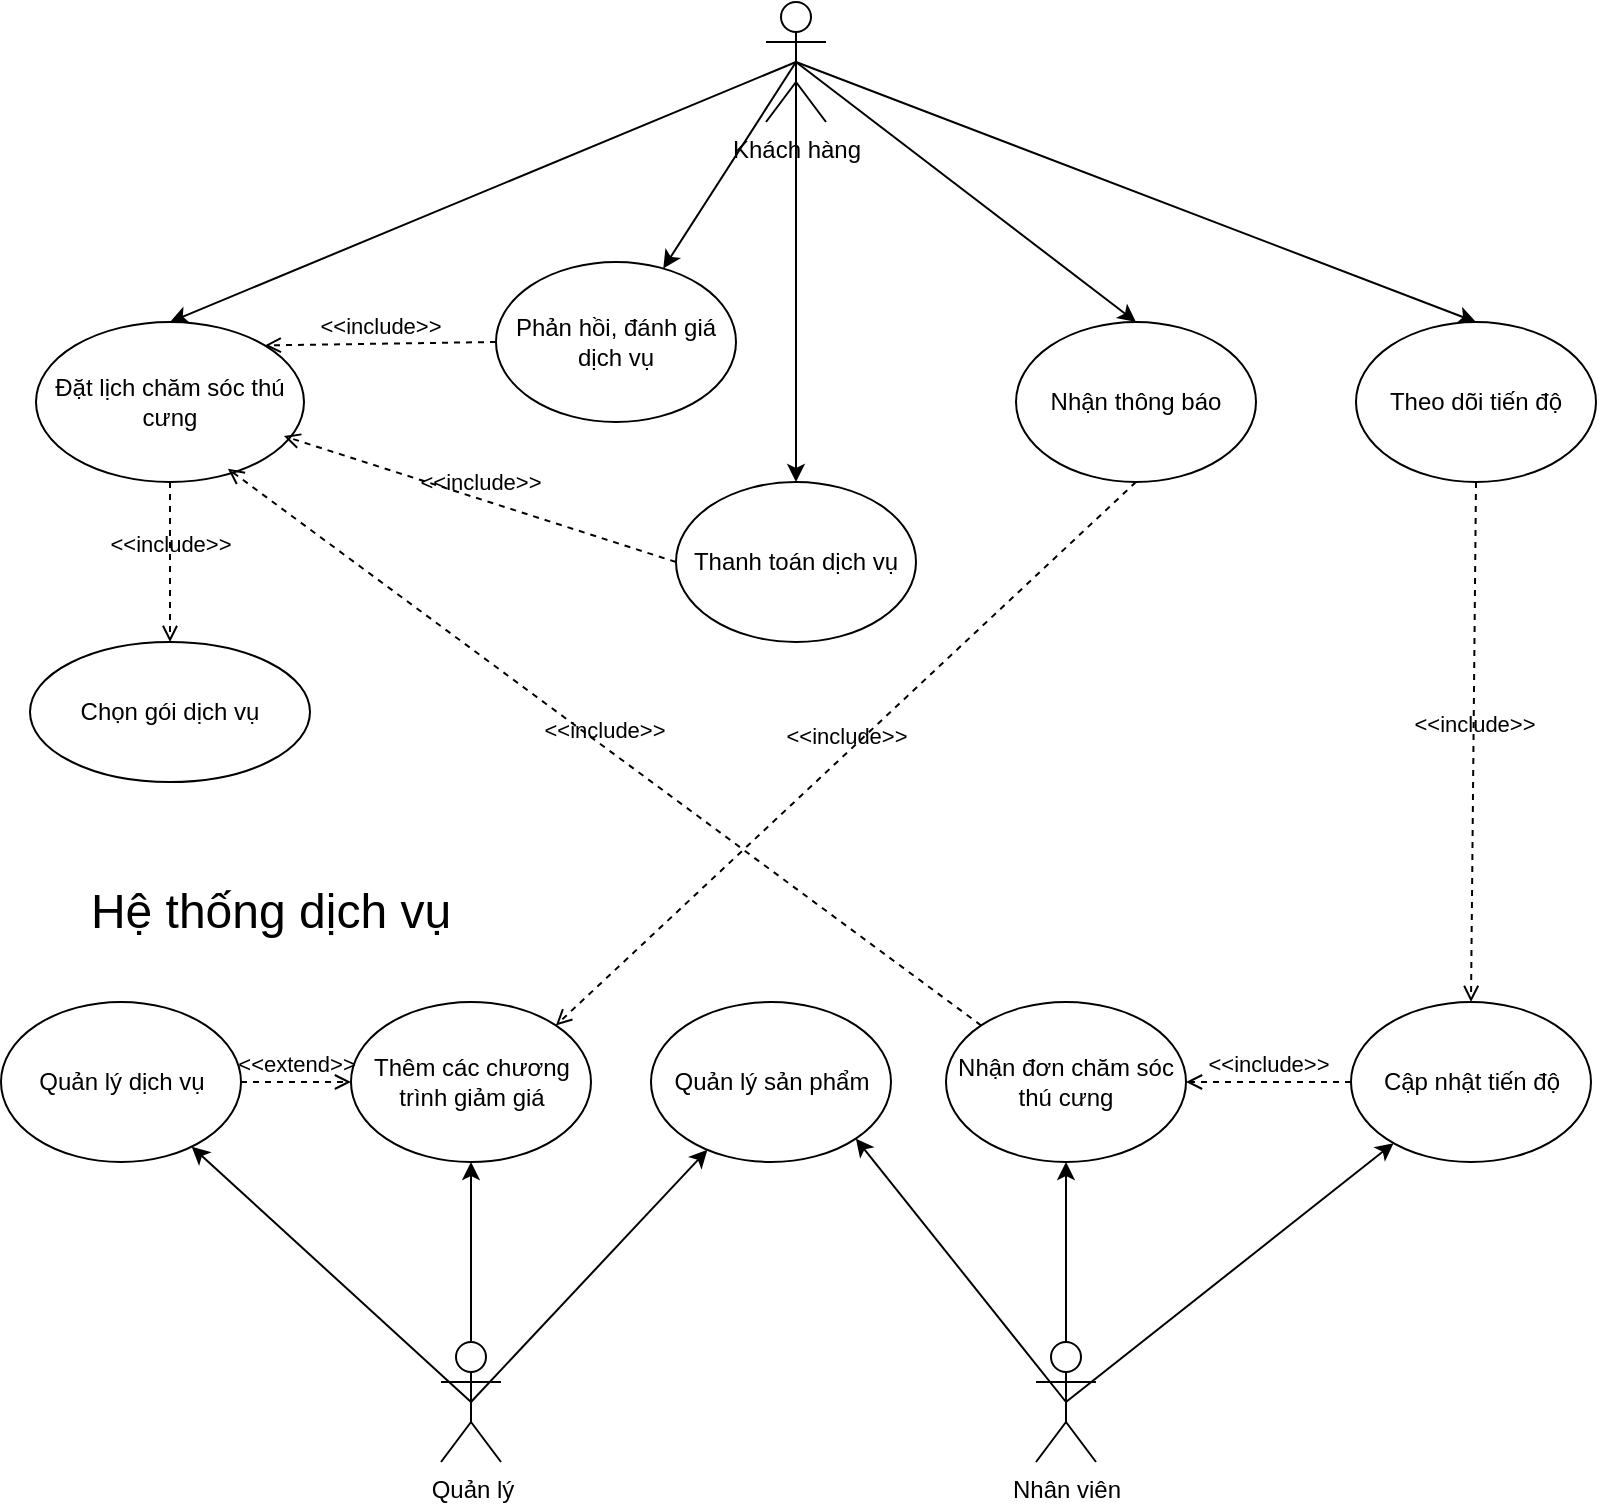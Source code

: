 <mxfile version="24.7.16">
  <diagram name="Page-1" id="yoEah5VIRIMWS_EXMsRy">
    <mxGraphModel dx="884" dy="767" grid="1" gridSize="10" guides="1" tooltips="1" connect="1" arrows="1" fold="1" page="1" pageScale="1" pageWidth="827" pageHeight="1169" math="0" shadow="0">
      <root>
        <mxCell id="0" />
        <mxCell id="1" parent="0" />
        <mxCell id="LVbmIjUPnZdBbODbFYWp-1" value="" style="rounded=0;orthogonalLoop=1;jettySize=auto;html=1;entryX=0.5;entryY=0;entryDx=0;entryDy=0;exitX=0.5;exitY=0.5;exitDx=0;exitDy=0;exitPerimeter=0;" parent="1" source="LVbmIjUPnZdBbODbFYWp-9" target="LVbmIjUPnZdBbODbFYWp-27" edge="1">
          <mxGeometry relative="1" as="geometry" />
        </mxCell>
        <mxCell id="LVbmIjUPnZdBbODbFYWp-4" style="rounded=0;orthogonalLoop=1;jettySize=auto;html=1;exitX=0.5;exitY=0.5;exitDx=0;exitDy=0;exitPerimeter=0;entryX=0.5;entryY=0;entryDx=0;entryDy=0;" parent="1" source="LVbmIjUPnZdBbODbFYWp-9" target="LVbmIjUPnZdBbODbFYWp-23" edge="1">
          <mxGeometry relative="1" as="geometry" />
        </mxCell>
        <mxCell id="LVbmIjUPnZdBbODbFYWp-5" style="rounded=0;orthogonalLoop=1;jettySize=auto;html=1;exitX=0.5;exitY=0.5;exitDx=0;exitDy=0;exitPerimeter=0;" parent="1" source="LVbmIjUPnZdBbODbFYWp-9" target="LVbmIjUPnZdBbODbFYWp-36" edge="1">
          <mxGeometry relative="1" as="geometry" />
        </mxCell>
        <mxCell id="LVbmIjUPnZdBbODbFYWp-6" style="rounded=0;orthogonalLoop=1;jettySize=auto;html=1;exitX=0.5;exitY=0.5;exitDx=0;exitDy=0;exitPerimeter=0;entryX=0.5;entryY=0;entryDx=0;entryDy=0;" parent="1" source="LVbmIjUPnZdBbODbFYWp-9" target="LVbmIjUPnZdBbODbFYWp-26" edge="1">
          <mxGeometry relative="1" as="geometry" />
        </mxCell>
        <mxCell id="76q4SWG8HF15g23f8wyd-3" style="rounded=0;orthogonalLoop=1;jettySize=auto;html=1;exitX=0.5;exitY=0.5;exitDx=0;exitDy=0;exitPerimeter=0;" edge="1" parent="1" source="LVbmIjUPnZdBbODbFYWp-9" target="76q4SWG8HF15g23f8wyd-4">
          <mxGeometry relative="1" as="geometry">
            <mxPoint x="470" y="320" as="targetPoint" />
          </mxGeometry>
        </mxCell>
        <mxCell id="LVbmIjUPnZdBbODbFYWp-9" value="Khách hàng" style="shape=umlActor;verticalLabelPosition=bottom;verticalAlign=top;html=1;outlineConnect=0;" parent="1" vertex="1">
          <mxGeometry x="455" y="30" width="30" height="60" as="geometry" />
        </mxCell>
        <mxCell id="LVbmIjUPnZdBbODbFYWp-10" style="rounded=0;orthogonalLoop=1;jettySize=auto;html=1;exitX=0.5;exitY=0.5;exitDx=0;exitDy=0;exitPerimeter=0;entryX=1;entryY=1;entryDx=0;entryDy=0;" parent="1" source="LVbmIjUPnZdBbODbFYWp-15" target="LVbmIjUPnZdBbODbFYWp-39" edge="1">
          <mxGeometry relative="1" as="geometry" />
        </mxCell>
        <mxCell id="LVbmIjUPnZdBbODbFYWp-11" style="rounded=0;orthogonalLoop=1;jettySize=auto;html=1;exitX=0.5;exitY=0.5;exitDx=0;exitDy=0;exitPerimeter=0;" parent="1" source="LVbmIjUPnZdBbODbFYWp-15" target="LVbmIjUPnZdBbODbFYWp-40" edge="1">
          <mxGeometry relative="1" as="geometry">
            <mxPoint x="750" y="610" as="targetPoint" />
          </mxGeometry>
        </mxCell>
        <mxCell id="LVbmIjUPnZdBbODbFYWp-12" style="rounded=0;orthogonalLoop=1;jettySize=auto;html=1;exitX=0.5;exitY=0.5;exitDx=0;exitDy=0;exitPerimeter=0;" parent="1" source="LVbmIjUPnZdBbODbFYWp-15" target="LVbmIjUPnZdBbODbFYWp-42" edge="1">
          <mxGeometry relative="1" as="geometry">
            <mxPoint x="810" y="640" as="targetPoint" />
          </mxGeometry>
        </mxCell>
        <mxCell id="LVbmIjUPnZdBbODbFYWp-15" value="Nhân viên" style="shape=umlActor;verticalLabelPosition=bottom;verticalAlign=top;html=1;outlineConnect=0;" parent="1" vertex="1">
          <mxGeometry x="590" y="700" width="30" height="60" as="geometry" />
        </mxCell>
        <mxCell id="LVbmIjUPnZdBbODbFYWp-17" style="rounded=0;orthogonalLoop=1;jettySize=auto;html=1;exitX=0.5;exitY=0.5;exitDx=0;exitDy=0;exitPerimeter=0;" parent="1" source="LVbmIjUPnZdBbODbFYWp-22" target="LVbmIjUPnZdBbODbFYWp-38" edge="1">
          <mxGeometry relative="1" as="geometry">
            <mxPoint x="-2.274e-13" y="600" as="targetPoint" />
          </mxGeometry>
        </mxCell>
        <mxCell id="LVbmIjUPnZdBbODbFYWp-18" style="rounded=0;orthogonalLoop=1;jettySize=auto;html=1;exitX=0.5;exitY=0.5;exitDx=0;exitDy=0;exitPerimeter=0;" parent="1" source="LVbmIjUPnZdBbODbFYWp-22" target="LVbmIjUPnZdBbODbFYWp-39" edge="1">
          <mxGeometry relative="1" as="geometry">
            <mxPoint x="450" y="630" as="targetPoint" />
          </mxGeometry>
        </mxCell>
        <mxCell id="LVbmIjUPnZdBbODbFYWp-19" style="rounded=0;orthogonalLoop=1;jettySize=auto;html=1;exitX=0.5;exitY=0.5;exitDx=0;exitDy=0;exitPerimeter=0;" parent="1" source="LVbmIjUPnZdBbODbFYWp-22" target="LVbmIjUPnZdBbODbFYWp-44" edge="1">
          <mxGeometry relative="1" as="geometry">
            <mxPoint x="330.0" y="610" as="targetPoint" />
          </mxGeometry>
        </mxCell>
        <mxCell id="LVbmIjUPnZdBbODbFYWp-22" value="Quản lý" style="shape=umlActor;verticalLabelPosition=bottom;verticalAlign=top;html=1;outlineConnect=0;" parent="1" vertex="1">
          <mxGeometry x="292.5" y="700" width="30" height="60" as="geometry" />
        </mxCell>
        <mxCell id="LVbmIjUPnZdBbODbFYWp-23" value="Đặt lịch chăm sóc thú cưng" style="ellipse;whiteSpace=wrap;html=1;verticalAlign=middle;" parent="1" vertex="1">
          <mxGeometry x="90" y="190" width="134" height="80" as="geometry" />
        </mxCell>
        <mxCell id="LVbmIjUPnZdBbODbFYWp-24" value="Chọn gói dịch vụ" style="ellipse;whiteSpace=wrap;html=1;verticalAlign=middle;" parent="1" vertex="1">
          <mxGeometry x="87" y="350" width="140" height="70" as="geometry" />
        </mxCell>
        <mxCell id="LVbmIjUPnZdBbODbFYWp-25" value="&amp;lt;&amp;lt;include&amp;gt;&amp;gt;" style="html=1;verticalAlign=bottom;labelBackgroundColor=none;endArrow=open;endFill=0;dashed=1;rounded=0;exitX=0.5;exitY=1;exitDx=0;exitDy=0;entryX=0.5;entryY=0;entryDx=0;entryDy=0;" parent="1" source="LVbmIjUPnZdBbODbFYWp-23" target="LVbmIjUPnZdBbODbFYWp-24" edge="1">
          <mxGeometry width="160" relative="1" as="geometry">
            <mxPoint x="398" y="330" as="sourcePoint" />
            <mxPoint x="350" y="330.0" as="targetPoint" />
          </mxGeometry>
        </mxCell>
        <mxCell id="LVbmIjUPnZdBbODbFYWp-26" value="Theo dõi tiến độ" style="ellipse;whiteSpace=wrap;html=1;" parent="1" vertex="1">
          <mxGeometry x="750" y="190" width="120" height="80" as="geometry" />
        </mxCell>
        <mxCell id="LVbmIjUPnZdBbODbFYWp-27" value="Nhận thông báo" style="ellipse;whiteSpace=wrap;html=1;verticalAlign=middle;" parent="1" vertex="1">
          <mxGeometry x="580" y="190" width="120" height="80" as="geometry" />
        </mxCell>
        <mxCell id="LVbmIjUPnZdBbODbFYWp-35" value="&amp;lt;&amp;lt;include&amp;gt;&amp;gt;" style="html=1;verticalAlign=bottom;labelBackgroundColor=none;endArrow=open;endFill=0;dashed=1;rounded=0;exitX=0;exitY=0.5;exitDx=0;exitDy=0;entryX=1;entryY=0;entryDx=0;entryDy=0;" parent="1" source="LVbmIjUPnZdBbODbFYWp-36" target="LVbmIjUPnZdBbODbFYWp-23" edge="1">
          <mxGeometry width="160" relative="1" as="geometry">
            <mxPoint x="159.29" y="160" as="sourcePoint" />
            <mxPoint x="280" y="220" as="targetPoint" />
          </mxGeometry>
        </mxCell>
        <mxCell id="LVbmIjUPnZdBbODbFYWp-36" value="Phản hồi, đánh giá dịch vụ" style="ellipse;whiteSpace=wrap;html=1;" parent="1" vertex="1">
          <mxGeometry x="320" y="160" width="120" height="80" as="geometry" />
        </mxCell>
        <mxCell id="LVbmIjUPnZdBbODbFYWp-38" value="Quản lý dịch vụ" style="ellipse;whiteSpace=wrap;html=1;" parent="1" vertex="1">
          <mxGeometry x="72.5" y="530" width="120" height="80" as="geometry" />
        </mxCell>
        <mxCell id="LVbmIjUPnZdBbODbFYWp-39" value="Quản lý sản phẩm" style="ellipse;whiteSpace=wrap;html=1;" parent="1" vertex="1">
          <mxGeometry x="397.5" y="530" width="120" height="80" as="geometry" />
        </mxCell>
        <mxCell id="LVbmIjUPnZdBbODbFYWp-40" value="Nhận đơn chăm sóc thú cưng" style="ellipse;whiteSpace=wrap;html=1;" parent="1" vertex="1">
          <mxGeometry x="545" y="530" width="120" height="80" as="geometry" />
        </mxCell>
        <mxCell id="LVbmIjUPnZdBbODbFYWp-41" value="&amp;lt;&amp;lt;include&amp;gt;&amp;gt;" style="html=1;verticalAlign=bottom;labelBackgroundColor=none;endArrow=open;endFill=0;dashed=1;rounded=0;exitX=0;exitY=0;exitDx=0;exitDy=0;entryX=0.716;entryY=0.917;entryDx=0;entryDy=0;entryPerimeter=0;" parent="1" source="LVbmIjUPnZdBbODbFYWp-40" target="LVbmIjUPnZdBbODbFYWp-23" edge="1">
          <mxGeometry width="160" relative="1" as="geometry">
            <mxPoint x="622" y="422" as="sourcePoint" />
            <mxPoint x="364" y="278" as="targetPoint" />
          </mxGeometry>
        </mxCell>
        <mxCell id="LVbmIjUPnZdBbODbFYWp-42" value="Cập nhật tiến độ" style="ellipse;whiteSpace=wrap;html=1;" parent="1" vertex="1">
          <mxGeometry x="747.5" y="530" width="120" height="80" as="geometry" />
        </mxCell>
        <mxCell id="LVbmIjUPnZdBbODbFYWp-43" value="&amp;lt;&amp;lt;include&amp;gt;&amp;gt;" style="html=1;verticalAlign=bottom;labelBackgroundColor=none;endArrow=open;endFill=0;dashed=1;rounded=0;exitX=0;exitY=0.5;exitDx=0;exitDy=0;entryX=1;entryY=0.5;entryDx=0;entryDy=0;" parent="1" source="LVbmIjUPnZdBbODbFYWp-42" target="LVbmIjUPnZdBbODbFYWp-40" edge="1">
          <mxGeometry width="160" relative="1" as="geometry">
            <mxPoint x="772" y="382" as="sourcePoint" />
            <mxPoint x="514" y="238" as="targetPoint" />
          </mxGeometry>
        </mxCell>
        <mxCell id="LVbmIjUPnZdBbODbFYWp-44" value="Thêm các chương trình giảm giá" style="ellipse;whiteSpace=wrap;html=1;" parent="1" vertex="1">
          <mxGeometry x="247.5" y="530" width="120" height="80" as="geometry" />
        </mxCell>
        <mxCell id="LVbmIjUPnZdBbODbFYWp-45" value="&amp;lt;&amp;lt;extend&amp;gt;&amp;gt;" style="html=1;verticalAlign=bottom;labelBackgroundColor=none;endArrow=open;endFill=0;dashed=1;rounded=0;exitX=1;exitY=0.5;exitDx=0;exitDy=0;entryX=0;entryY=0.5;entryDx=0;entryDy=0;" parent="1" source="LVbmIjUPnZdBbODbFYWp-38" target="LVbmIjUPnZdBbODbFYWp-44" edge="1">
          <mxGeometry width="160" relative="1" as="geometry">
            <mxPoint x="148" y="440" as="sourcePoint" />
            <mxPoint x="230" y="410" as="targetPoint" />
          </mxGeometry>
        </mxCell>
        <mxCell id="LVbmIjUPnZdBbODbFYWp-48" value="&amp;lt;&amp;lt;include&amp;gt;&amp;gt;" style="html=1;verticalAlign=bottom;labelBackgroundColor=none;endArrow=open;endFill=0;dashed=1;rounded=0;exitX=0.5;exitY=1;exitDx=0;exitDy=0;entryX=1;entryY=0;entryDx=0;entryDy=0;" parent="1" source="LVbmIjUPnZdBbODbFYWp-27" target="LVbmIjUPnZdBbODbFYWp-44" edge="1">
          <mxGeometry width="160" relative="1" as="geometry">
            <mxPoint x="575" y="612" as="sourcePoint" />
            <mxPoint x="196" y="273" as="targetPoint" />
          </mxGeometry>
        </mxCell>
        <mxCell id="LVbmIjUPnZdBbODbFYWp-49" value="&amp;lt;&amp;lt;include&amp;gt;&amp;gt;" style="html=1;verticalAlign=bottom;labelBackgroundColor=none;endArrow=open;endFill=0;dashed=1;rounded=0;exitX=0.5;exitY=1;exitDx=0;exitDy=0;entryX=0.5;entryY=0;entryDx=0;entryDy=0;" parent="1" source="LVbmIjUPnZdBbODbFYWp-26" target="LVbmIjUPnZdBbODbFYWp-42" edge="1">
          <mxGeometry width="160" relative="1" as="geometry">
            <mxPoint x="750" y="400" as="sourcePoint" />
            <mxPoint x="670" y="480" as="targetPoint" />
          </mxGeometry>
        </mxCell>
        <mxCell id="LVbmIjUPnZdBbODbFYWp-55" value="&lt;font size=&quot;5&quot;&gt;Hệ thống dịch vụ&lt;/font&gt;" style="text;html=1;align=center;verticalAlign=middle;whiteSpace=wrap;rounded=0;" parent="1" vertex="1">
          <mxGeometry x="110" y="450" width="195" height="70" as="geometry" />
        </mxCell>
        <mxCell id="76q4SWG8HF15g23f8wyd-4" value="Thanh toán dịch vụ" style="ellipse;whiteSpace=wrap;html=1;" vertex="1" parent="1">
          <mxGeometry x="410" y="270" width="120" height="80" as="geometry" />
        </mxCell>
        <mxCell id="76q4SWG8HF15g23f8wyd-6" value="&amp;lt;&amp;lt;include&amp;gt;&amp;gt;" style="html=1;verticalAlign=bottom;labelBackgroundColor=none;endArrow=open;endFill=0;dashed=1;rounded=0;exitX=0;exitY=0.5;exitDx=0;exitDy=0;entryX=0.925;entryY=0.713;entryDx=0;entryDy=0;entryPerimeter=0;" edge="1" parent="1" source="76q4SWG8HF15g23f8wyd-4" target="LVbmIjUPnZdBbODbFYWp-23">
          <mxGeometry width="160" relative="1" as="geometry">
            <mxPoint x="315" y="240" as="sourcePoint" />
            <mxPoint x="234" y="240" as="targetPoint" />
          </mxGeometry>
        </mxCell>
      </root>
    </mxGraphModel>
  </diagram>
</mxfile>

